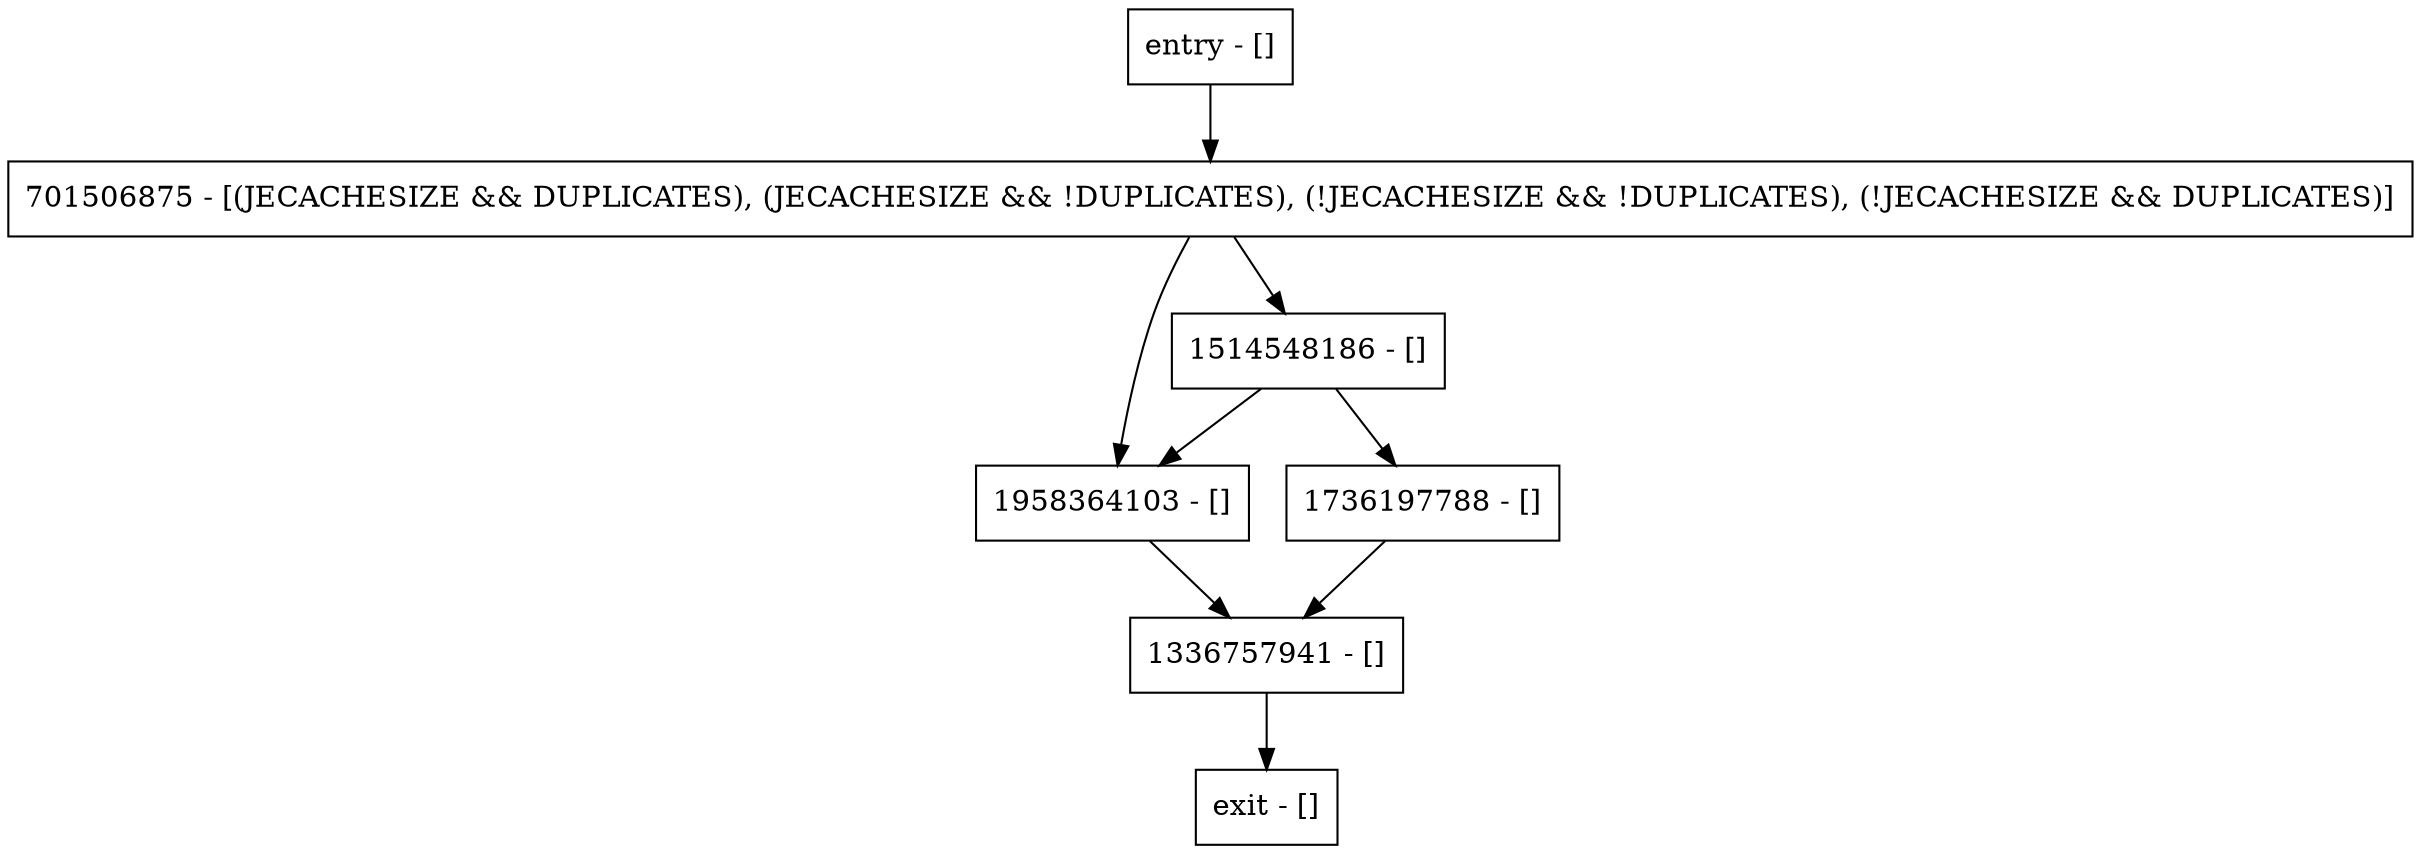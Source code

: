 digraph mustGenerateVLSN {
node [shape=record];
entry [label="entry - []"];
exit [label="exit - []"];
1958364103 [label="1958364103 - []"];
1514548186 [label="1514548186 - []"];
1736197788 [label="1736197788 - []"];
1336757941 [label="1336757941 - []"];
701506875 [label="701506875 - [(JECACHESIZE && DUPLICATES), (JECACHESIZE && !DUPLICATES), (!JECACHESIZE && !DUPLICATES), (!JECACHESIZE && DUPLICATES)]"];
entry;
exit;
entry -> 701506875;
1958364103 -> 1336757941;
1514548186 -> 1958364103;
1514548186 -> 1736197788;
1736197788 -> 1336757941;
1336757941 -> exit;
701506875 -> 1958364103;
701506875 -> 1514548186;
}

